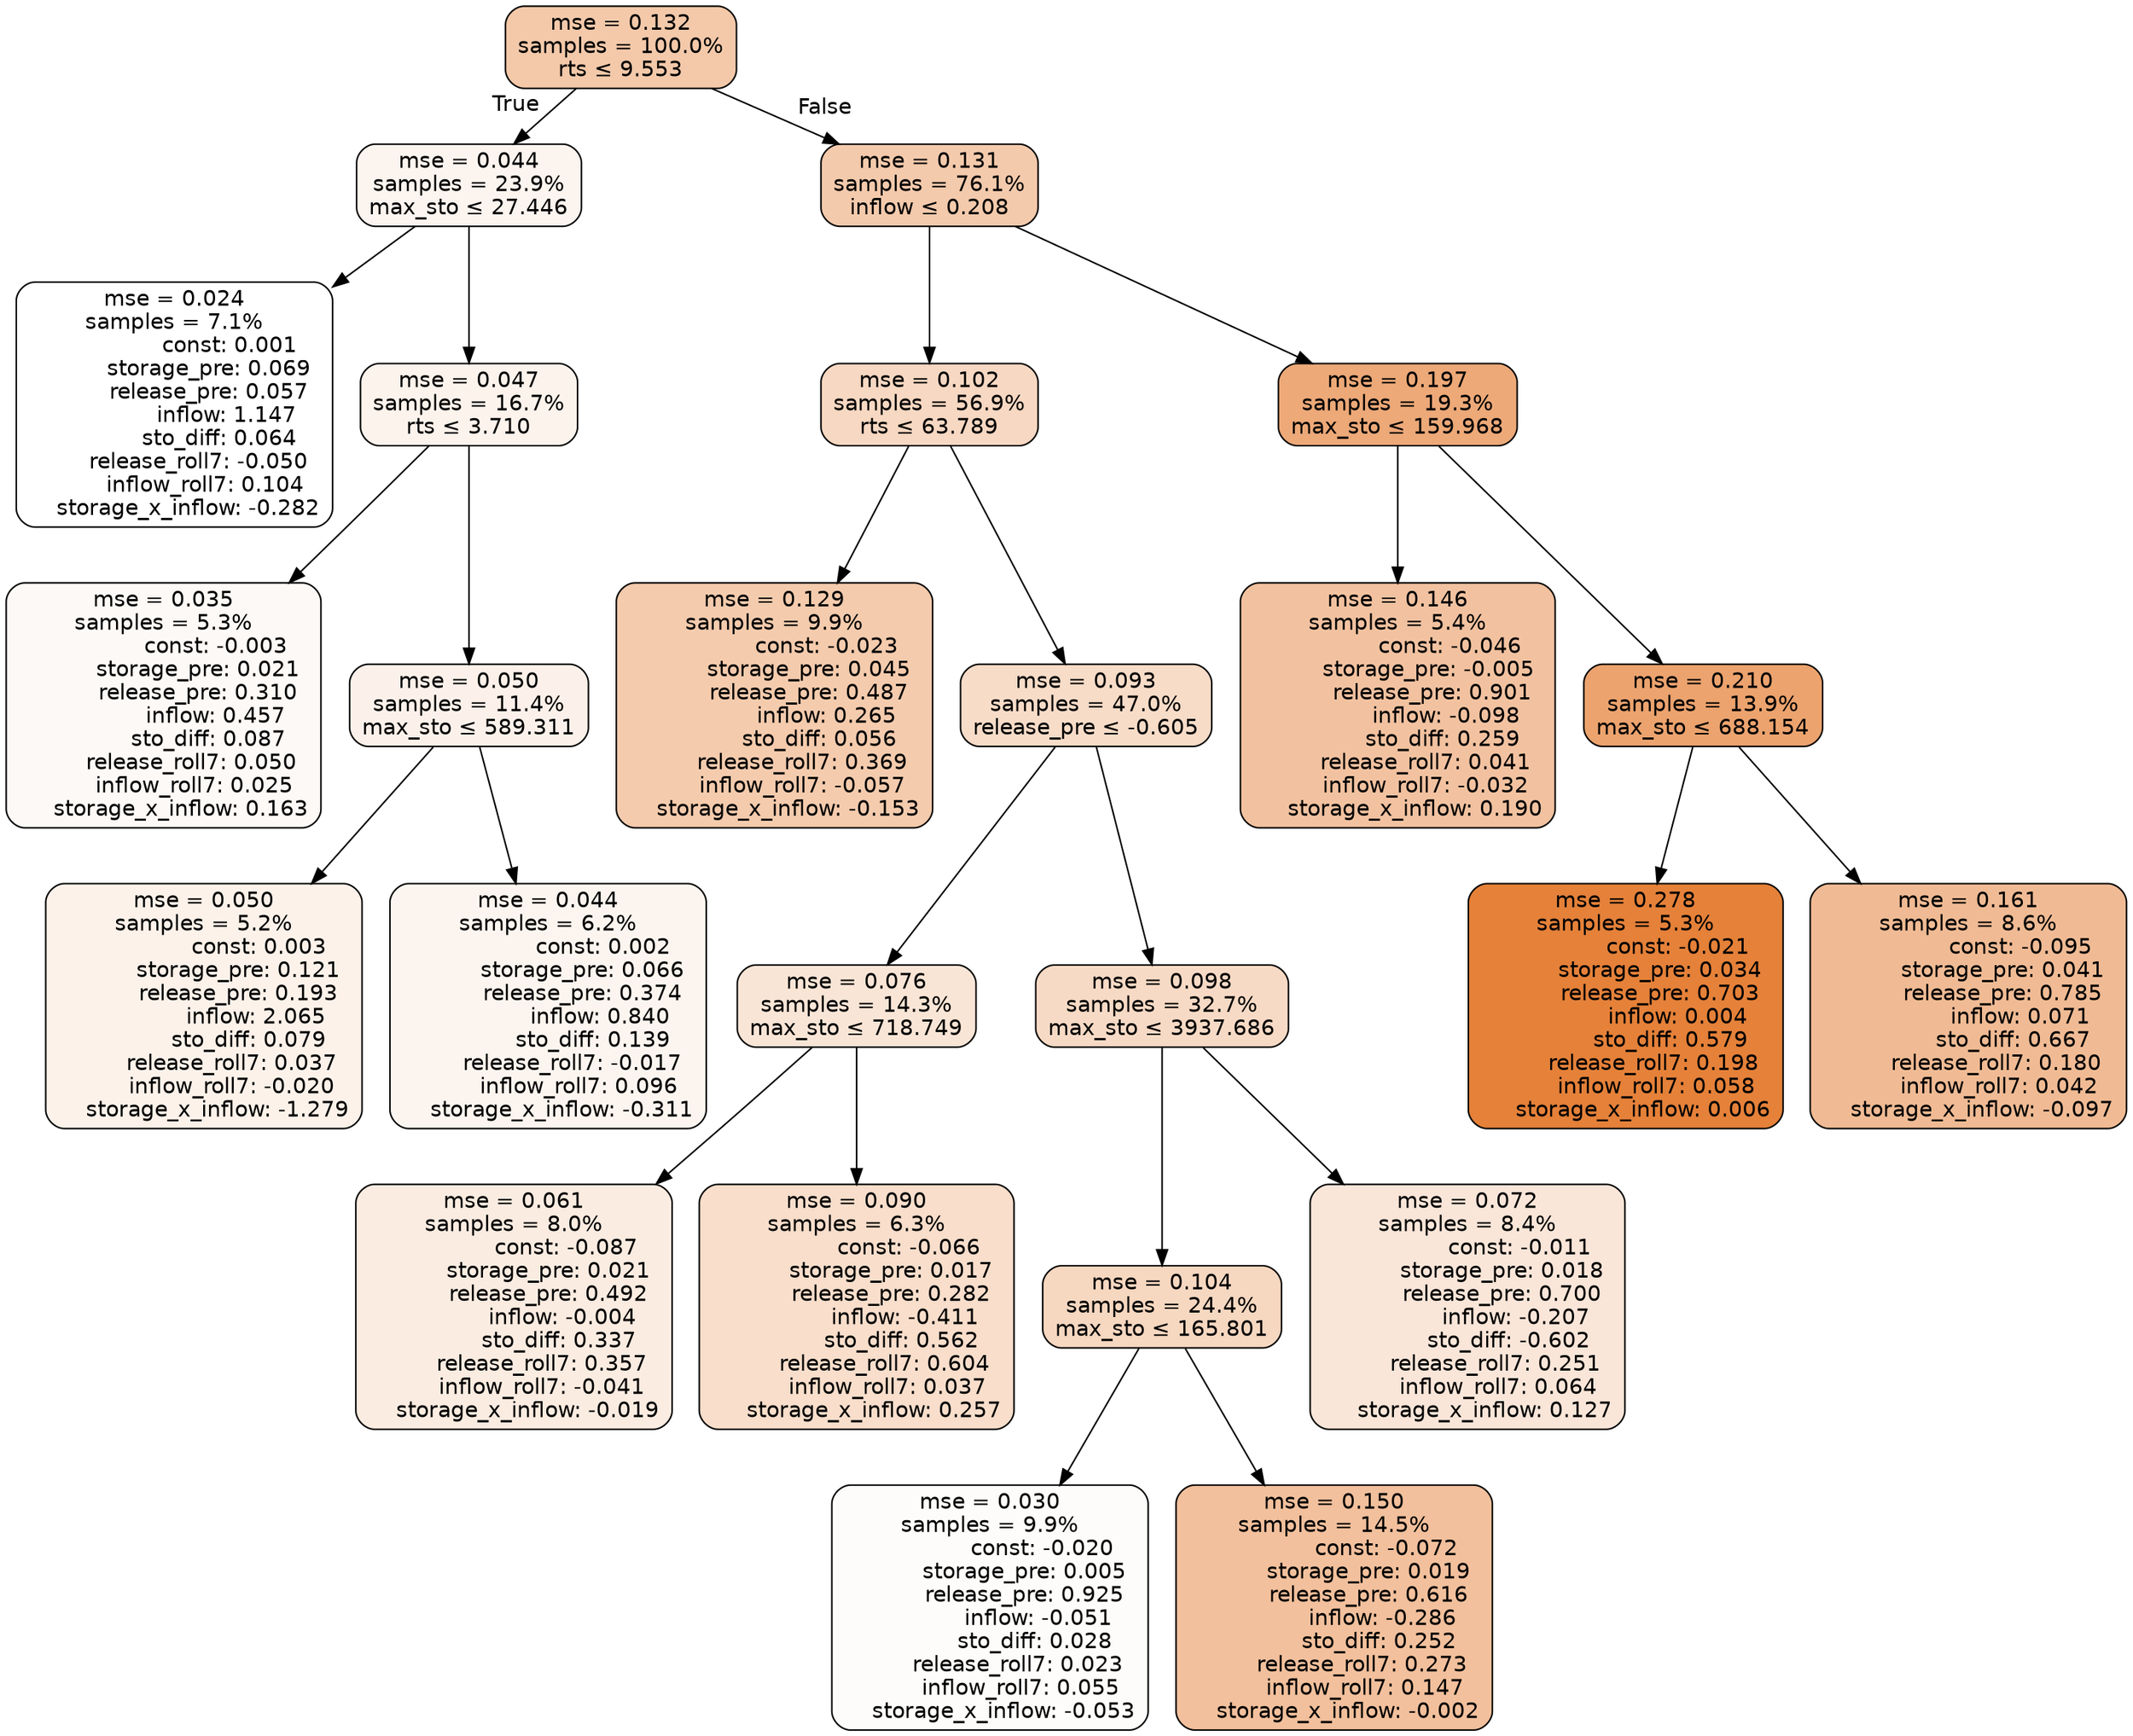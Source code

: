 digraph tree {
bgcolor="transparent"
node [shape=rectangle, style="filled, rounded", color="black", fontname=helvetica] ;
edge [fontname=helvetica] ;
	"0" [label="mse = 0.132
samples = 100.0%
rts &le; 9.553", fillcolor="#f3c9aa"]
	"1" [label="mse = 0.044
samples = 23.9%
max_sto &le; 27.446", fillcolor="#fcf4ef"]
	"2" [label="mse = 0.024
samples = 7.1%
                const: 0.001
          storage_pre: 0.069
          release_pre: 0.057
               inflow: 1.147
             sto_diff: 0.064
       release_roll7: -0.050
         inflow_roll7: 0.104
    storage_x_inflow: -0.282", fillcolor="#ffffff"]
	"3" [label="mse = 0.047
samples = 16.7%
rts &le; 3.710", fillcolor="#fcf3ec"]
	"4" [label="mse = 0.035
samples = 5.3%
               const: -0.003
          storage_pre: 0.021
          release_pre: 0.310
               inflow: 0.457
             sto_diff: 0.087
        release_roll7: 0.050
         inflow_roll7: 0.025
     storage_x_inflow: 0.163", fillcolor="#fdf9f6"]
	"5" [label="mse = 0.050
samples = 11.4%
max_sto &le; 589.311", fillcolor="#fcf1ea"]
	"6" [label="mse = 0.050
samples = 5.2%
                const: 0.003
          storage_pre: 0.121
          release_pre: 0.193
               inflow: 2.065
             sto_diff: 0.079
        release_roll7: 0.037
        inflow_roll7: -0.020
    storage_x_inflow: -1.279", fillcolor="#fcf2ea"]
	"7" [label="mse = 0.044
samples = 6.2%
                const: 0.002
          storage_pre: 0.066
          release_pre: 0.374
               inflow: 0.840
             sto_diff: 0.139
       release_roll7: -0.017
         inflow_roll7: 0.096
    storage_x_inflow: -0.311", fillcolor="#fcf5ef"]
	"8" [label="mse = 0.131
samples = 76.1%
inflow &le; 0.208", fillcolor="#f4caac"]
	"9" [label="mse = 0.102
samples = 56.9%
rts &le; 63.789", fillcolor="#f7d8c2"]
	"10" [label="mse = 0.129
samples = 9.9%
               const: -0.023
          storage_pre: 0.045
          release_pre: 0.487
               inflow: 0.265
             sto_diff: 0.056
        release_roll7: 0.369
        inflow_roll7: -0.057
    storage_x_inflow: -0.153", fillcolor="#f4cbad"]
	"11" [label="mse = 0.093
samples = 47.0%
release_pre &le; -0.605", fillcolor="#f7dcc8"]
	"12" [label="mse = 0.076
samples = 14.3%
max_sto &le; 718.749", fillcolor="#f9e5d6"]
	"13" [label="mse = 0.061
samples = 8.0%
               const: -0.087
          storage_pre: 0.021
          release_pre: 0.492
              inflow: -0.004
             sto_diff: 0.337
        release_roll7: 0.357
        inflow_roll7: -0.041
    storage_x_inflow: -0.019", fillcolor="#fbece1"]
	"14" [label="mse = 0.090
samples = 6.3%
               const: -0.066
          storage_pre: 0.017
          release_pre: 0.282
              inflow: -0.411
             sto_diff: 0.562
        release_roll7: 0.604
         inflow_roll7: 0.037
     storage_x_inflow: 0.257", fillcolor="#f8decb"]
	"15" [label="mse = 0.098
samples = 32.7%
max_sto &le; 3937.686", fillcolor="#f7dac5"]
	"16" [label="mse = 0.104
samples = 24.4%
max_sto &le; 165.801", fillcolor="#f6d7c0"]
	"17" [label="mse = 0.030
samples = 9.9%
               const: -0.020
          storage_pre: 0.005
          release_pre: 0.925
              inflow: -0.051
             sto_diff: 0.028
        release_roll7: 0.023
         inflow_roll7: 0.055
    storage_x_inflow: -0.053", fillcolor="#fefcfa"]
	"18" [label="mse = 0.150
samples = 14.5%
               const: -0.072
          storage_pre: 0.019
          release_pre: 0.616
              inflow: -0.286
             sto_diff: 0.252
        release_roll7: 0.273
         inflow_roll7: 0.147
    storage_x_inflow: -0.002", fillcolor="#f2c09c"]
	"19" [label="mse = 0.072
samples = 8.4%
               const: -0.011
          storage_pre: 0.018
          release_pre: 0.700
              inflow: -0.207
            sto_diff: -0.602
        release_roll7: 0.251
         inflow_roll7: 0.064
     storage_x_inflow: 0.127", fillcolor="#fae6d9"]
	"20" [label="mse = 0.197
samples = 19.3%
max_sto &le; 159.968", fillcolor="#eda978"]
	"21" [label="mse = 0.146
samples = 5.4%
               const: -0.046
         storage_pre: -0.005
          release_pre: 0.901
              inflow: -0.098
             sto_diff: 0.259
        release_roll7: 0.041
        inflow_roll7: -0.032
     storage_x_inflow: 0.190", fillcolor="#f2c2a0"]
	"22" [label="mse = 0.210
samples = 13.9%
max_sto &le; 688.154", fillcolor="#eca36e"]
	"23" [label="mse = 0.278
samples = 5.3%
               const: -0.021
          storage_pre: 0.034
          release_pre: 0.703
               inflow: 0.004
             sto_diff: 0.579
        release_roll7: 0.198
         inflow_roll7: 0.058
     storage_x_inflow: 0.006", fillcolor="#e58139"]
	"24" [label="mse = 0.161
samples = 8.6%
               const: -0.095
          storage_pre: 0.041
          release_pre: 0.785
               inflow: 0.071
             sto_diff: 0.667
        release_roll7: 0.180
         inflow_roll7: 0.042
    storage_x_inflow: -0.097", fillcolor="#f0bb94"]

	"0" -> "1" [labeldistance=2.5, labelangle=45, headlabel="True"]
	"1" -> "2"
	"1" -> "3"
	"3" -> "4"
	"3" -> "5"
	"5" -> "6"
	"5" -> "7"
	"0" -> "8" [labeldistance=2.5, labelangle=-45, headlabel="False"]
	"8" -> "9"
	"9" -> "10"
	"9" -> "11"
	"11" -> "12"
	"12" -> "13"
	"12" -> "14"
	"11" -> "15"
	"15" -> "16"
	"16" -> "17"
	"16" -> "18"
	"15" -> "19"
	"8" -> "20"
	"20" -> "21"
	"20" -> "22"
	"22" -> "23"
	"22" -> "24"
}